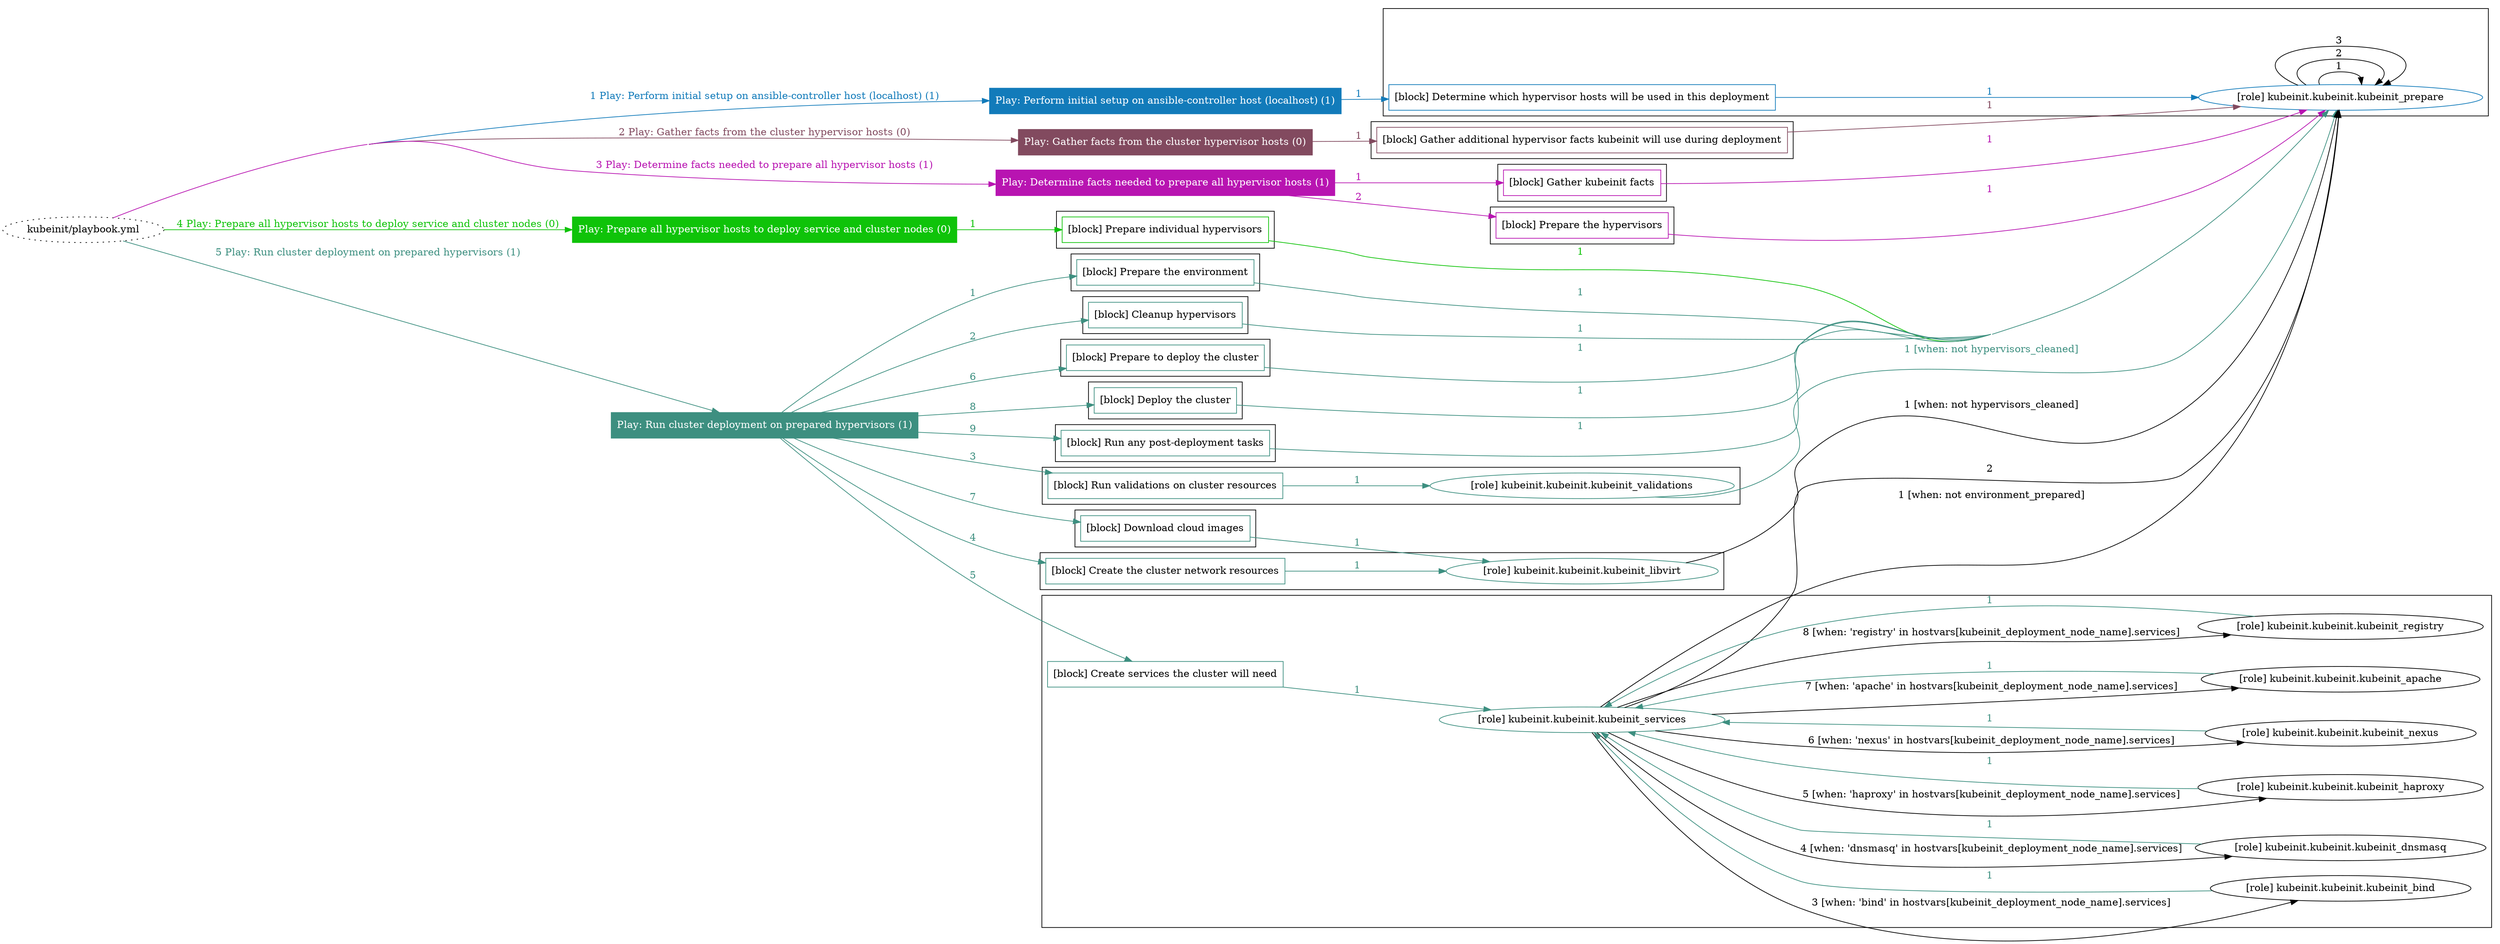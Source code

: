 digraph {
	graph [concentrate=true ordering=in rankdir=LR ratio=fill]
	edge [esep=5 sep=10]
	"kubeinit/playbook.yml" [URL="/home/runner/work/kubeinit/kubeinit/kubeinit/playbook.yml" id=playbook_1a371870 style=dotted]
	"kubeinit/playbook.yml" -> play_3413186c [label="1 Play: Perform initial setup on ansible-controller host (localhost) (1)" color="#127bba" fontcolor="#127bba" id=edge_playbook_1a371870_play_3413186c labeltooltip="1 Play: Perform initial setup on ansible-controller host (localhost) (1)" tooltip="1 Play: Perform initial setup on ansible-controller host (localhost) (1)"]
	subgraph "Play: Perform initial setup on ansible-controller host (localhost) (1)" {
		play_3413186c [label="Play: Perform initial setup on ansible-controller host (localhost) (1)" URL="/home/runner/work/kubeinit/kubeinit/kubeinit/playbook.yml" color="#127bba" fontcolor="#ffffff" id=play_3413186c shape=box style=filled tooltip=localhost]
		play_3413186c -> block_de168b45 [label=1 color="#127bba" fontcolor="#127bba" id=edge_1_play_3413186c_block_de168b45 labeltooltip=1 tooltip=1]
		subgraph cluster_block_de168b45 {
			block_de168b45 [label="[block] Determine which hypervisor hosts will be used in this deployment" URL="/home/runner/work/kubeinit/kubeinit/kubeinit/playbook.yml" color="#127bba" id=block_de168b45 labeltooltip="Determine which hypervisor hosts will be used in this deployment" shape=box tooltip="Determine which hypervisor hosts will be used in this deployment"]
			block_de168b45 -> role_2690aaf3 [label="1 " color="#127bba" fontcolor="#127bba" id=edge_1_block_de168b45_role_2690aaf3 labeltooltip="1 " tooltip="1 "]
			subgraph "kubeinit.kubeinit.kubeinit_prepare" {
				role_2690aaf3 [label="[role] kubeinit.kubeinit.kubeinit_prepare" URL="/home/runner/work/kubeinit/kubeinit/kubeinit/playbook.yml" color="#127bba" id=role_2690aaf3 tooltip="kubeinit.kubeinit.kubeinit_prepare"]
				role_2690aaf3 -> role_2690aaf3 [label="1 " color=black fontcolor=black id=edge_1_role_2690aaf3_role_2690aaf3 labeltooltip="1 " tooltip="1 "]
				role_2690aaf3 -> role_2690aaf3 [label="2 " color=black fontcolor=black id=edge_2_role_2690aaf3_role_2690aaf3 labeltooltip="2 " tooltip="2 "]
				role_2690aaf3 -> role_2690aaf3 [label="3 " color=black fontcolor=black id=edge_3_role_2690aaf3_role_2690aaf3 labeltooltip="3 " tooltip="3 "]
			}
		}
	}
	"kubeinit/playbook.yml" -> play_c52f2eb4 [label="2 Play: Gather facts from the cluster hypervisor hosts (0)" color="#824a5f" fontcolor="#824a5f" id=edge_playbook_1a371870_play_c52f2eb4 labeltooltip="2 Play: Gather facts from the cluster hypervisor hosts (0)" tooltip="2 Play: Gather facts from the cluster hypervisor hosts (0)"]
	subgraph "Play: Gather facts from the cluster hypervisor hosts (0)" {
		play_c52f2eb4 [label="Play: Gather facts from the cluster hypervisor hosts (0)" URL="/home/runner/work/kubeinit/kubeinit/kubeinit/playbook.yml" color="#824a5f" fontcolor="#ffffff" id=play_c52f2eb4 shape=box style=filled tooltip="Play: Gather facts from the cluster hypervisor hosts (0)"]
		play_c52f2eb4 -> block_cfa0fee3 [label=1 color="#824a5f" fontcolor="#824a5f" id=edge_1_play_c52f2eb4_block_cfa0fee3 labeltooltip=1 tooltip=1]
		subgraph cluster_block_cfa0fee3 {
			block_cfa0fee3 [label="[block] Gather additional hypervisor facts kubeinit will use during deployment" URL="/home/runner/work/kubeinit/kubeinit/kubeinit/playbook.yml" color="#824a5f" id=block_cfa0fee3 labeltooltip="Gather additional hypervisor facts kubeinit will use during deployment" shape=box tooltip="Gather additional hypervisor facts kubeinit will use during deployment"]
			block_cfa0fee3 -> role_2690aaf3 [label="1 " color="#824a5f" fontcolor="#824a5f" id=edge_1_block_cfa0fee3_role_2690aaf3 labeltooltip="1 " tooltip="1 "]
		}
	}
	"kubeinit/playbook.yml" -> play_7c171359 [label="3 Play: Determine facts needed to prepare all hypervisor hosts (1)" color="#b814b1" fontcolor="#b814b1" id=edge_playbook_1a371870_play_7c171359 labeltooltip="3 Play: Determine facts needed to prepare all hypervisor hosts (1)" tooltip="3 Play: Determine facts needed to prepare all hypervisor hosts (1)"]
	subgraph "Play: Determine facts needed to prepare all hypervisor hosts (1)" {
		play_7c171359 [label="Play: Determine facts needed to prepare all hypervisor hosts (1)" URL="/home/runner/work/kubeinit/kubeinit/kubeinit/playbook.yml" color="#b814b1" fontcolor="#ffffff" id=play_7c171359 shape=box style=filled tooltip=localhost]
		play_7c171359 -> block_faf2857c [label=1 color="#b814b1" fontcolor="#b814b1" id=edge_1_play_7c171359_block_faf2857c labeltooltip=1 tooltip=1]
		subgraph cluster_block_faf2857c {
			block_faf2857c [label="[block] Gather kubeinit facts" URL="/home/runner/work/kubeinit/kubeinit/kubeinit/playbook.yml" color="#b814b1" id=block_faf2857c labeltooltip="Gather kubeinit facts" shape=box tooltip="Gather kubeinit facts"]
			block_faf2857c -> role_2690aaf3 [label="1 " color="#b814b1" fontcolor="#b814b1" id=edge_1_block_faf2857c_role_2690aaf3 labeltooltip="1 " tooltip="1 "]
		}
		play_7c171359 -> block_7bf51c5e [label=2 color="#b814b1" fontcolor="#b814b1" id=edge_2_play_7c171359_block_7bf51c5e labeltooltip=2 tooltip=2]
		subgraph cluster_block_7bf51c5e {
			block_7bf51c5e [label="[block] Prepare the hypervisors" URL="/home/runner/work/kubeinit/kubeinit/kubeinit/playbook.yml" color="#b814b1" id=block_7bf51c5e labeltooltip="Prepare the hypervisors" shape=box tooltip="Prepare the hypervisors"]
			block_7bf51c5e -> role_2690aaf3 [label="1 " color="#b814b1" fontcolor="#b814b1" id=edge_1_block_7bf51c5e_role_2690aaf3 labeltooltip="1 " tooltip="1 "]
		}
	}
	"kubeinit/playbook.yml" -> play_1d5b299b [label="4 Play: Prepare all hypervisor hosts to deploy service and cluster nodes (0)" color="#0fc309" fontcolor="#0fc309" id=edge_playbook_1a371870_play_1d5b299b labeltooltip="4 Play: Prepare all hypervisor hosts to deploy service and cluster nodes (0)" tooltip="4 Play: Prepare all hypervisor hosts to deploy service and cluster nodes (0)"]
	subgraph "Play: Prepare all hypervisor hosts to deploy service and cluster nodes (0)" {
		play_1d5b299b [label="Play: Prepare all hypervisor hosts to deploy service and cluster nodes (0)" URL="/home/runner/work/kubeinit/kubeinit/kubeinit/playbook.yml" color="#0fc309" fontcolor="#ffffff" id=play_1d5b299b shape=box style=filled tooltip="Play: Prepare all hypervisor hosts to deploy service and cluster nodes (0)"]
		play_1d5b299b -> block_e20652e5 [label=1 color="#0fc309" fontcolor="#0fc309" id=edge_1_play_1d5b299b_block_e20652e5 labeltooltip=1 tooltip=1]
		subgraph cluster_block_e20652e5 {
			block_e20652e5 [label="[block] Prepare individual hypervisors" URL="/home/runner/work/kubeinit/kubeinit/kubeinit/playbook.yml" color="#0fc309" id=block_e20652e5 labeltooltip="Prepare individual hypervisors" shape=box tooltip="Prepare individual hypervisors"]
			block_e20652e5 -> role_2690aaf3 [label="1 " color="#0fc309" fontcolor="#0fc309" id=edge_1_block_e20652e5_role_2690aaf3 labeltooltip="1 " tooltip="1 "]
		}
	}
	"kubeinit/playbook.yml" -> play_a90960a4 [label="5 Play: Run cluster deployment on prepared hypervisors (1)" color="#3d8f80" fontcolor="#3d8f80" id=edge_playbook_1a371870_play_a90960a4 labeltooltip="5 Play: Run cluster deployment on prepared hypervisors (1)" tooltip="5 Play: Run cluster deployment on prepared hypervisors (1)"]
	subgraph "Play: Run cluster deployment on prepared hypervisors (1)" {
		play_a90960a4 [label="Play: Run cluster deployment on prepared hypervisors (1)" URL="/home/runner/work/kubeinit/kubeinit/kubeinit/playbook.yml" color="#3d8f80" fontcolor="#ffffff" id=play_a90960a4 shape=box style=filled tooltip=localhost]
		play_a90960a4 -> block_62a42063 [label=1 color="#3d8f80" fontcolor="#3d8f80" id=edge_1_play_a90960a4_block_62a42063 labeltooltip=1 tooltip=1]
		subgraph cluster_block_62a42063 {
			block_62a42063 [label="[block] Prepare the environment" URL="/home/runner/work/kubeinit/kubeinit/kubeinit/playbook.yml" color="#3d8f80" id=block_62a42063 labeltooltip="Prepare the environment" shape=box tooltip="Prepare the environment"]
			block_62a42063 -> role_2690aaf3 [label="1 " color="#3d8f80" fontcolor="#3d8f80" id=edge_1_block_62a42063_role_2690aaf3 labeltooltip="1 " tooltip="1 "]
		}
		play_a90960a4 -> block_2e2c65fa [label=2 color="#3d8f80" fontcolor="#3d8f80" id=edge_2_play_a90960a4_block_2e2c65fa labeltooltip=2 tooltip=2]
		subgraph cluster_block_2e2c65fa {
			block_2e2c65fa [label="[block] Cleanup hypervisors" URL="/home/runner/work/kubeinit/kubeinit/kubeinit/playbook.yml" color="#3d8f80" id=block_2e2c65fa labeltooltip="Cleanup hypervisors" shape=box tooltip="Cleanup hypervisors"]
			block_2e2c65fa -> role_2690aaf3 [label="1 " color="#3d8f80" fontcolor="#3d8f80" id=edge_1_block_2e2c65fa_role_2690aaf3 labeltooltip="1 " tooltip="1 "]
		}
		play_a90960a4 -> block_3803977c [label=3 color="#3d8f80" fontcolor="#3d8f80" id=edge_3_play_a90960a4_block_3803977c labeltooltip=3 tooltip=3]
		subgraph cluster_block_3803977c {
			block_3803977c [label="[block] Run validations on cluster resources" URL="/home/runner/work/kubeinit/kubeinit/kubeinit/playbook.yml" color="#3d8f80" id=block_3803977c labeltooltip="Run validations on cluster resources" shape=box tooltip="Run validations on cluster resources"]
			block_3803977c -> role_703bbfa8 [label="1 " color="#3d8f80" fontcolor="#3d8f80" id=edge_1_block_3803977c_role_703bbfa8 labeltooltip="1 " tooltip="1 "]
			subgraph "kubeinit.kubeinit.kubeinit_validations" {
				role_703bbfa8 [label="[role] kubeinit.kubeinit.kubeinit_validations" URL="/home/runner/work/kubeinit/kubeinit/kubeinit/playbook.yml" color="#3d8f80" id=role_703bbfa8 tooltip="kubeinit.kubeinit.kubeinit_validations"]
				role_703bbfa8 -> role_2690aaf3 [label="1 [when: not hypervisors_cleaned]" color="#3d8f80" fontcolor="#3d8f80" id=edge_1_role_703bbfa8_role_2690aaf3 labeltooltip="1 [when: not hypervisors_cleaned]" tooltip="1 [when: not hypervisors_cleaned]"]
			}
		}
		play_a90960a4 -> block_1be344f8 [label=4 color="#3d8f80" fontcolor="#3d8f80" id=edge_4_play_a90960a4_block_1be344f8 labeltooltip=4 tooltip=4]
		subgraph cluster_block_1be344f8 {
			block_1be344f8 [label="[block] Create the cluster network resources" URL="/home/runner/work/kubeinit/kubeinit/kubeinit/playbook.yml" color="#3d8f80" id=block_1be344f8 labeltooltip="Create the cluster network resources" shape=box tooltip="Create the cluster network resources"]
			block_1be344f8 -> role_95bb0388 [label="1 " color="#3d8f80" fontcolor="#3d8f80" id=edge_1_block_1be344f8_role_95bb0388 labeltooltip="1 " tooltip="1 "]
			subgraph "kubeinit.kubeinit.kubeinit_libvirt" {
				role_95bb0388 [label="[role] kubeinit.kubeinit.kubeinit_libvirt" URL="/home/runner/work/kubeinit/kubeinit/kubeinit/playbook.yml" color="#3d8f80" id=role_95bb0388 tooltip="kubeinit.kubeinit.kubeinit_libvirt"]
				role_95bb0388 -> role_2690aaf3 [label="1 [when: not hypervisors_cleaned]" color=black fontcolor=black id=edge_1_role_95bb0388_role_2690aaf3 labeltooltip="1 [when: not hypervisors_cleaned]" tooltip="1 [when: not hypervisors_cleaned]"]
			}
		}
		play_a90960a4 -> block_82f5ed7f [label=5 color="#3d8f80" fontcolor="#3d8f80" id=edge_5_play_a90960a4_block_82f5ed7f labeltooltip=5 tooltip=5]
		subgraph cluster_block_82f5ed7f {
			block_82f5ed7f [label="[block] Create services the cluster will need" URL="/home/runner/work/kubeinit/kubeinit/kubeinit/playbook.yml" color="#3d8f80" id=block_82f5ed7f labeltooltip="Create services the cluster will need" shape=box tooltip="Create services the cluster will need"]
			block_82f5ed7f -> role_c3b6ca17 [label="1 " color="#3d8f80" fontcolor="#3d8f80" id=edge_1_block_82f5ed7f_role_c3b6ca17 labeltooltip="1 " tooltip="1 "]
			subgraph "kubeinit.kubeinit.kubeinit_services" {
				role_c3b6ca17 [label="[role] kubeinit.kubeinit.kubeinit_services" URL="/home/runner/work/kubeinit/kubeinit/kubeinit/playbook.yml" color="#3d8f80" id=role_c3b6ca17 tooltip="kubeinit.kubeinit.kubeinit_services"]
				role_c3b6ca17 -> role_2690aaf3 [label="1 [when: not environment_prepared]" color=black fontcolor=black id=edge_1_role_c3b6ca17_role_2690aaf3 labeltooltip="1 [when: not environment_prepared]" tooltip="1 [when: not environment_prepared]"]
				role_c3b6ca17 -> role_2690aaf3 [label="2 " color=black fontcolor=black id=edge_2_role_c3b6ca17_role_2690aaf3 labeltooltip="2 " tooltip="2 "]
				role_c3b6ca17 -> role_11ad6480 [label="3 [when: 'bind' in hostvars[kubeinit_deployment_node_name].services]" color=black fontcolor=black id=edge_3_role_c3b6ca17_role_11ad6480 labeltooltip="3 [when: 'bind' in hostvars[kubeinit_deployment_node_name].services]" tooltip="3 [when: 'bind' in hostvars[kubeinit_deployment_node_name].services]"]
				subgraph "kubeinit.kubeinit.kubeinit_bind" {
					role_11ad6480 [label="[role] kubeinit.kubeinit.kubeinit_bind" URL="/home/runner/.ansible/collections/ansible_collections/kubeinit/kubeinit/roles/kubeinit_services/tasks/start_services_containers.yml" color=black id=role_11ad6480 tooltip="kubeinit.kubeinit.kubeinit_bind"]
					role_11ad6480 -> role_c3b6ca17 [label="1 " color="#3d8f80" fontcolor="#3d8f80" id=edge_1_role_11ad6480_role_c3b6ca17 labeltooltip="1 " tooltip="1 "]
				}
				role_c3b6ca17 -> role_bdbcb030 [label="4 [when: 'dnsmasq' in hostvars[kubeinit_deployment_node_name].services]" color=black fontcolor=black id=edge_4_role_c3b6ca17_role_bdbcb030 labeltooltip="4 [when: 'dnsmasq' in hostvars[kubeinit_deployment_node_name].services]" tooltip="4 [when: 'dnsmasq' in hostvars[kubeinit_deployment_node_name].services]"]
				subgraph "kubeinit.kubeinit.kubeinit_dnsmasq" {
					role_bdbcb030 [label="[role] kubeinit.kubeinit.kubeinit_dnsmasq" URL="/home/runner/.ansible/collections/ansible_collections/kubeinit/kubeinit/roles/kubeinit_services/tasks/start_services_containers.yml" color=black id=role_bdbcb030 tooltip="kubeinit.kubeinit.kubeinit_dnsmasq"]
					role_bdbcb030 -> role_c3b6ca17 [label="1 " color="#3d8f80" fontcolor="#3d8f80" id=edge_1_role_bdbcb030_role_c3b6ca17 labeltooltip="1 " tooltip="1 "]
				}
				role_c3b6ca17 -> role_cbd6e96e [label="5 [when: 'haproxy' in hostvars[kubeinit_deployment_node_name].services]" color=black fontcolor=black id=edge_5_role_c3b6ca17_role_cbd6e96e labeltooltip="5 [when: 'haproxy' in hostvars[kubeinit_deployment_node_name].services]" tooltip="5 [when: 'haproxy' in hostvars[kubeinit_deployment_node_name].services]"]
				subgraph "kubeinit.kubeinit.kubeinit_haproxy" {
					role_cbd6e96e [label="[role] kubeinit.kubeinit.kubeinit_haproxy" URL="/home/runner/.ansible/collections/ansible_collections/kubeinit/kubeinit/roles/kubeinit_services/tasks/start_services_containers.yml" color=black id=role_cbd6e96e tooltip="kubeinit.kubeinit.kubeinit_haproxy"]
					role_cbd6e96e -> role_c3b6ca17 [label="1 " color="#3d8f80" fontcolor="#3d8f80" id=edge_1_role_cbd6e96e_role_c3b6ca17 labeltooltip="1 " tooltip="1 "]
				}
				role_c3b6ca17 -> role_b2191203 [label="6 [when: 'nexus' in hostvars[kubeinit_deployment_node_name].services]" color=black fontcolor=black id=edge_6_role_c3b6ca17_role_b2191203 labeltooltip="6 [when: 'nexus' in hostvars[kubeinit_deployment_node_name].services]" tooltip="6 [when: 'nexus' in hostvars[kubeinit_deployment_node_name].services]"]
				subgraph "kubeinit.kubeinit.kubeinit_nexus" {
					role_b2191203 [label="[role] kubeinit.kubeinit.kubeinit_nexus" URL="/home/runner/.ansible/collections/ansible_collections/kubeinit/kubeinit/roles/kubeinit_services/tasks/start_services_containers.yml" color=black id=role_b2191203 tooltip="kubeinit.kubeinit.kubeinit_nexus"]
					role_b2191203 -> role_c3b6ca17 [label="1 " color="#3d8f80" fontcolor="#3d8f80" id=edge_1_role_b2191203_role_c3b6ca17 labeltooltip="1 " tooltip="1 "]
				}
				role_c3b6ca17 -> role_c993d7df [label="7 [when: 'apache' in hostvars[kubeinit_deployment_node_name].services]" color=black fontcolor=black id=edge_7_role_c3b6ca17_role_c993d7df labeltooltip="7 [when: 'apache' in hostvars[kubeinit_deployment_node_name].services]" tooltip="7 [when: 'apache' in hostvars[kubeinit_deployment_node_name].services]"]
				subgraph "kubeinit.kubeinit.kubeinit_apache" {
					role_c993d7df [label="[role] kubeinit.kubeinit.kubeinit_apache" URL="/home/runner/.ansible/collections/ansible_collections/kubeinit/kubeinit/roles/kubeinit_services/tasks/start_services_containers.yml" color=black id=role_c993d7df tooltip="kubeinit.kubeinit.kubeinit_apache"]
					role_c993d7df -> role_c3b6ca17 [label="1 " color="#3d8f80" fontcolor="#3d8f80" id=edge_1_role_c993d7df_role_c3b6ca17 labeltooltip="1 " tooltip="1 "]
				}
				role_c3b6ca17 -> role_898f9f96 [label="8 [when: 'registry' in hostvars[kubeinit_deployment_node_name].services]" color=black fontcolor=black id=edge_8_role_c3b6ca17_role_898f9f96 labeltooltip="8 [when: 'registry' in hostvars[kubeinit_deployment_node_name].services]" tooltip="8 [when: 'registry' in hostvars[kubeinit_deployment_node_name].services]"]
				subgraph "kubeinit.kubeinit.kubeinit_registry" {
					role_898f9f96 [label="[role] kubeinit.kubeinit.kubeinit_registry" URL="/home/runner/.ansible/collections/ansible_collections/kubeinit/kubeinit/roles/kubeinit_services/tasks/start_services_containers.yml" color=black id=role_898f9f96 tooltip="kubeinit.kubeinit.kubeinit_registry"]
					role_898f9f96 -> role_c3b6ca17 [label="1 " color="#3d8f80" fontcolor="#3d8f80" id=edge_1_role_898f9f96_role_c3b6ca17 labeltooltip="1 " tooltip="1 "]
				}
			}
		}
		play_a90960a4 -> block_e8c60107 [label=6 color="#3d8f80" fontcolor="#3d8f80" id=edge_6_play_a90960a4_block_e8c60107 labeltooltip=6 tooltip=6]
		subgraph cluster_block_e8c60107 {
			block_e8c60107 [label="[block] Prepare to deploy the cluster" URL="/home/runner/work/kubeinit/kubeinit/kubeinit/playbook.yml" color="#3d8f80" id=block_e8c60107 labeltooltip="Prepare to deploy the cluster" shape=box tooltip="Prepare to deploy the cluster"]
			block_e8c60107 -> role_2690aaf3 [label="1 " color="#3d8f80" fontcolor="#3d8f80" id=edge_1_block_e8c60107_role_2690aaf3 labeltooltip="1 " tooltip="1 "]
		}
		play_a90960a4 -> block_e21b864d [label=7 color="#3d8f80" fontcolor="#3d8f80" id=edge_7_play_a90960a4_block_e21b864d labeltooltip=7 tooltip=7]
		subgraph cluster_block_e21b864d {
			block_e21b864d [label="[block] Download cloud images" URL="/home/runner/work/kubeinit/kubeinit/kubeinit/playbook.yml" color="#3d8f80" id=block_e21b864d labeltooltip="Download cloud images" shape=box tooltip="Download cloud images"]
			block_e21b864d -> role_95bb0388 [label="1 " color="#3d8f80" fontcolor="#3d8f80" id=edge_1_block_e21b864d_role_95bb0388 labeltooltip="1 " tooltip="1 "]
		}
		play_a90960a4 -> block_6aac953a [label=8 color="#3d8f80" fontcolor="#3d8f80" id=edge_8_play_a90960a4_block_6aac953a labeltooltip=8 tooltip=8]
		subgraph cluster_block_6aac953a {
			block_6aac953a [label="[block] Deploy the cluster" URL="/home/runner/work/kubeinit/kubeinit/kubeinit/playbook.yml" color="#3d8f80" id=block_6aac953a labeltooltip="Deploy the cluster" shape=box tooltip="Deploy the cluster"]
			block_6aac953a -> role_2690aaf3 [label="1 " color="#3d8f80" fontcolor="#3d8f80" id=edge_1_block_6aac953a_role_2690aaf3 labeltooltip="1 " tooltip="1 "]
		}
		play_a90960a4 -> block_e7b77d38 [label=9 color="#3d8f80" fontcolor="#3d8f80" id=edge_9_play_a90960a4_block_e7b77d38 labeltooltip=9 tooltip=9]
		subgraph cluster_block_e7b77d38 {
			block_e7b77d38 [label="[block] Run any post-deployment tasks" URL="/home/runner/work/kubeinit/kubeinit/kubeinit/playbook.yml" color="#3d8f80" id=block_e7b77d38 labeltooltip="Run any post-deployment tasks" shape=box tooltip="Run any post-deployment tasks"]
			block_e7b77d38 -> role_2690aaf3 [label="1 " color="#3d8f80" fontcolor="#3d8f80" id=edge_1_block_e7b77d38_role_2690aaf3 labeltooltip="1 " tooltip="1 "]
		}
	}
}
